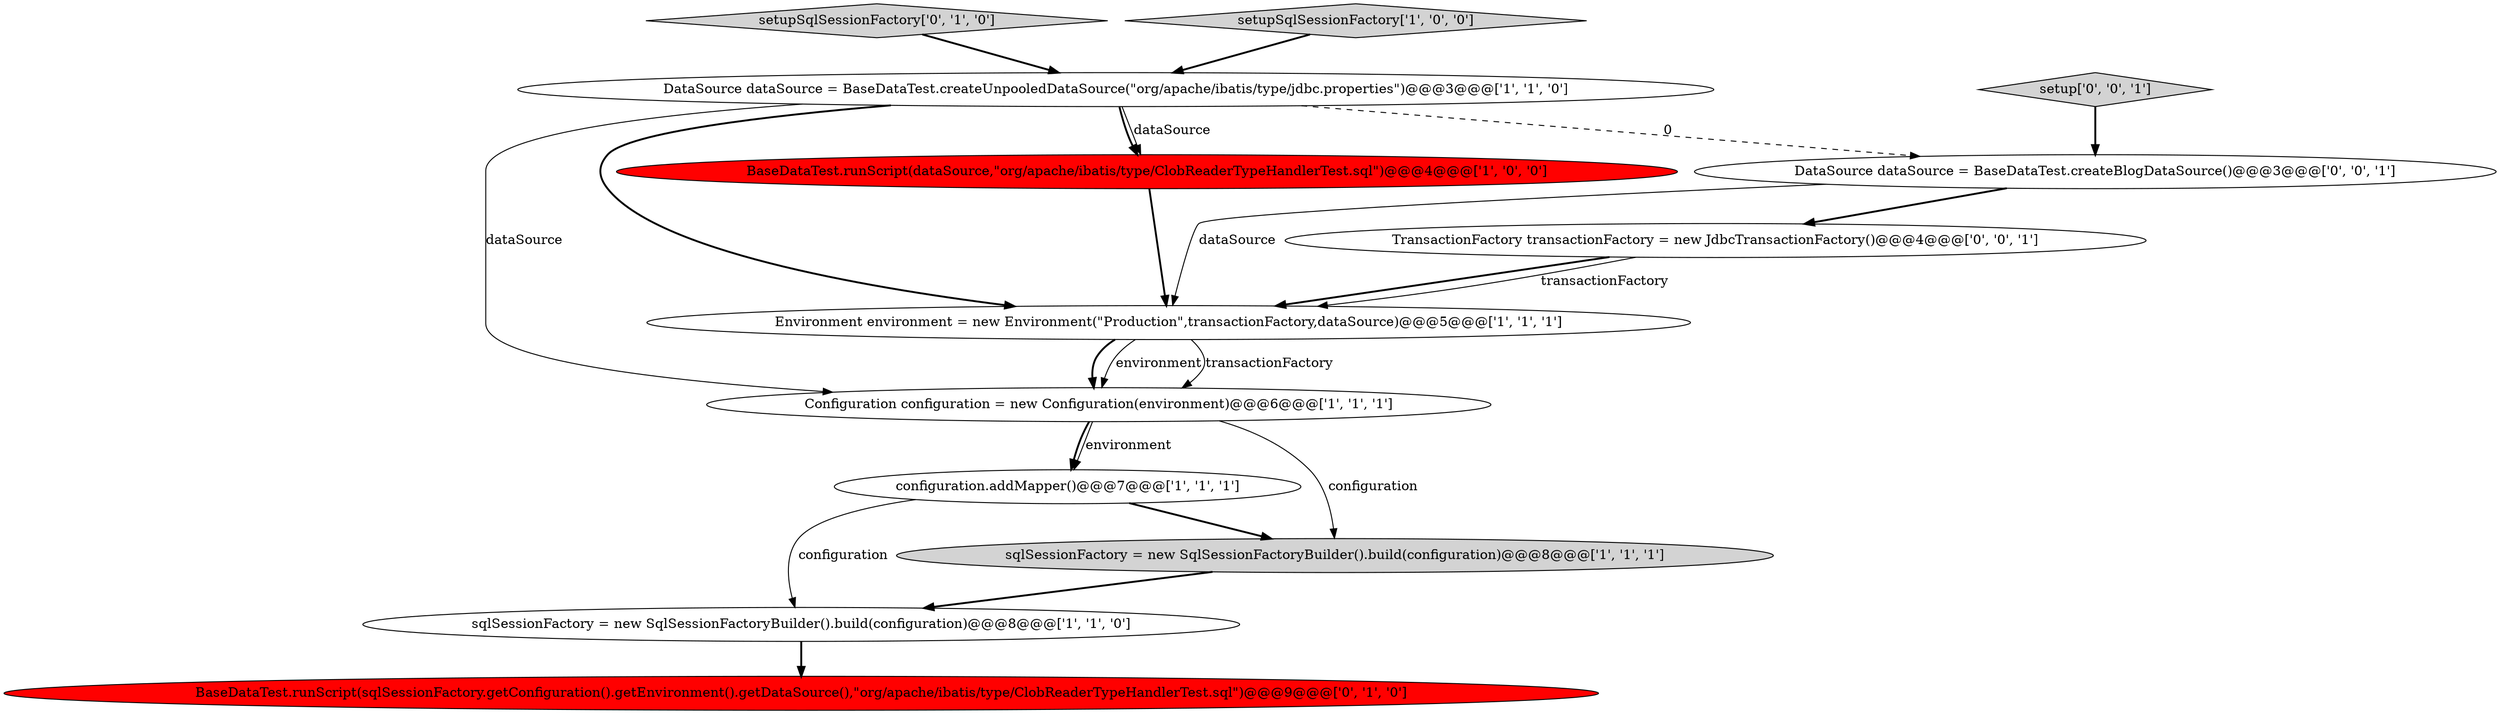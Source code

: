 digraph {
9 [style = filled, label = "setupSqlSessionFactory['0', '1', '0']", fillcolor = lightgray, shape = diamond image = "AAA0AAABBB2BBB"];
2 [style = filled, label = "DataSource dataSource = BaseDataTest.createUnpooledDataSource(\"org/apache/ibatis/type/jdbc.properties\")@@@3@@@['1', '1', '0']", fillcolor = white, shape = ellipse image = "AAA0AAABBB1BBB"];
0 [style = filled, label = "setupSqlSessionFactory['1', '0', '0']", fillcolor = lightgray, shape = diamond image = "AAA0AAABBB1BBB"];
6 [style = filled, label = "Environment environment = new Environment(\"Production\",transactionFactory,dataSource)@@@5@@@['1', '1', '1']", fillcolor = white, shape = ellipse image = "AAA0AAABBB1BBB"];
4 [style = filled, label = "configuration.addMapper()@@@7@@@['1', '1', '1']", fillcolor = white, shape = ellipse image = "AAA0AAABBB1BBB"];
1 [style = filled, label = "BaseDataTest.runScript(dataSource,\"org/apache/ibatis/type/ClobReaderTypeHandlerTest.sql\")@@@4@@@['1', '0', '0']", fillcolor = red, shape = ellipse image = "AAA1AAABBB1BBB"];
5 [style = filled, label = "sqlSessionFactory = new SqlSessionFactoryBuilder().build(configuration)@@@8@@@['1', '1', '1']", fillcolor = lightgray, shape = ellipse image = "AAA0AAABBB1BBB"];
8 [style = filled, label = "BaseDataTest.runScript(sqlSessionFactory.getConfiguration().getEnvironment().getDataSource(),\"org/apache/ibatis/type/ClobReaderTypeHandlerTest.sql\")@@@9@@@['0', '1', '0']", fillcolor = red, shape = ellipse image = "AAA1AAABBB2BBB"];
7 [style = filled, label = "sqlSessionFactory = new SqlSessionFactoryBuilder().build(configuration)@@@8@@@['1', '1', '0']", fillcolor = white, shape = ellipse image = "AAA0AAABBB1BBB"];
12 [style = filled, label = "setup['0', '0', '1']", fillcolor = lightgray, shape = diamond image = "AAA0AAABBB3BBB"];
3 [style = filled, label = "Configuration configuration = new Configuration(environment)@@@6@@@['1', '1', '1']", fillcolor = white, shape = ellipse image = "AAA0AAABBB1BBB"];
11 [style = filled, label = "DataSource dataSource = BaseDataTest.createBlogDataSource()@@@3@@@['0', '0', '1']", fillcolor = white, shape = ellipse image = "AAA0AAABBB3BBB"];
10 [style = filled, label = "TransactionFactory transactionFactory = new JdbcTransactionFactory()@@@4@@@['0', '0', '1']", fillcolor = white, shape = ellipse image = "AAA0AAABBB3BBB"];
6->3 [style = bold, label=""];
9->2 [style = bold, label=""];
2->6 [style = bold, label=""];
2->1 [style = bold, label=""];
0->2 [style = bold, label=""];
12->11 [style = bold, label=""];
6->3 [style = solid, label="environment"];
11->6 [style = solid, label="dataSource"];
7->8 [style = bold, label=""];
2->1 [style = solid, label="dataSource"];
3->4 [style = bold, label=""];
10->6 [style = bold, label=""];
10->6 [style = solid, label="transactionFactory"];
6->3 [style = solid, label="transactionFactory"];
3->4 [style = solid, label="environment"];
1->6 [style = bold, label=""];
11->10 [style = bold, label=""];
3->5 [style = solid, label="configuration"];
5->7 [style = bold, label=""];
2->11 [style = dashed, label="0"];
4->5 [style = bold, label=""];
2->3 [style = solid, label="dataSource"];
4->7 [style = solid, label="configuration"];
}
